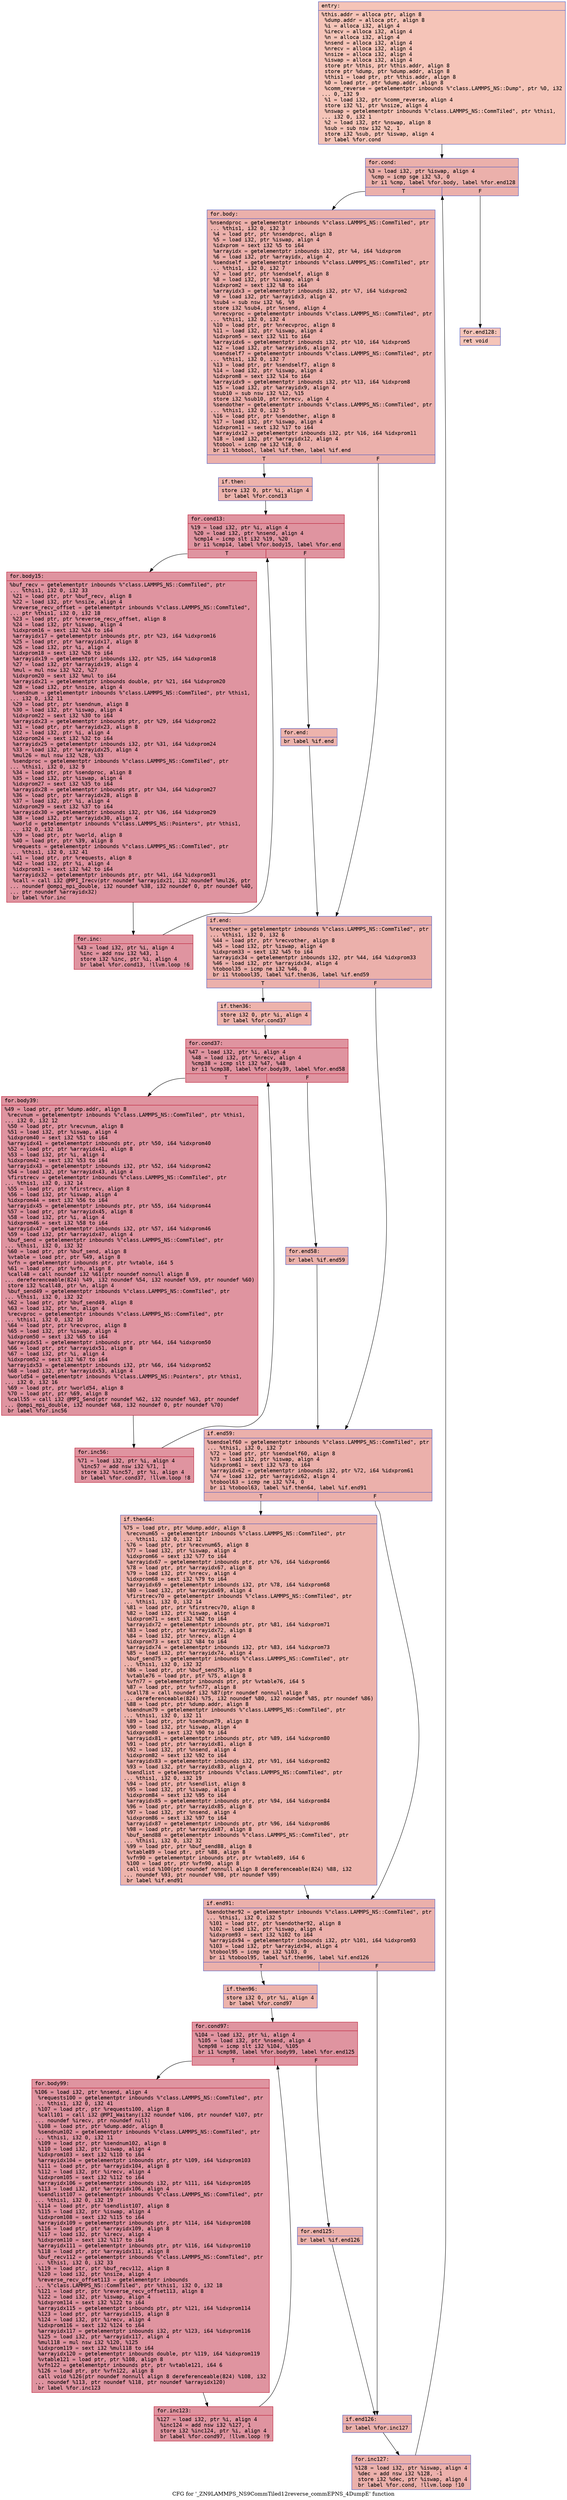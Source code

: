 digraph "CFG for '_ZN9LAMMPS_NS9CommTiled12reverse_commEPNS_4DumpE' function" {
	label="CFG for '_ZN9LAMMPS_NS9CommTiled12reverse_commEPNS_4DumpE' function";

	Node0x55607767ffb0 [shape=record,color="#3d50c3ff", style=filled, fillcolor="#e97a5f70" fontname="Courier",label="{entry:\l|  %this.addr = alloca ptr, align 8\l  %dump.addr = alloca ptr, align 8\l  %i = alloca i32, align 4\l  %irecv = alloca i32, align 4\l  %n = alloca i32, align 4\l  %nsend = alloca i32, align 4\l  %nrecv = alloca i32, align 4\l  %nsize = alloca i32, align 4\l  %iswap = alloca i32, align 4\l  store ptr %this, ptr %this.addr, align 8\l  store ptr %dump, ptr %dump.addr, align 8\l  %this1 = load ptr, ptr %this.addr, align 8\l  %0 = load ptr, ptr %dump.addr, align 8\l  %comm_reverse = getelementptr inbounds %\"class.LAMMPS_NS::Dump\", ptr %0, i32\l... 0, i32 9\l  %1 = load i32, ptr %comm_reverse, align 4\l  store i32 %1, ptr %nsize, align 4\l  %nswap = getelementptr inbounds %\"class.LAMMPS_NS::CommTiled\", ptr %this1,\l... i32 0, i32 1\l  %2 = load i32, ptr %nswap, align 8\l  %sub = sub nsw i32 %2, 1\l  store i32 %sub, ptr %iswap, align 4\l  br label %for.cond\l}"];
	Node0x55607767ffb0 -> Node0x556077684570[tooltip="entry -> for.cond\nProbability 100.00%" ];
	Node0x556077684570 [shape=record,color="#3d50c3ff", style=filled, fillcolor="#d24b4070" fontname="Courier",label="{for.cond:\l|  %3 = load i32, ptr %iswap, align 4\l  %cmp = icmp sge i32 %3, 0\l  br i1 %cmp, label %for.body, label %for.end128\l|{<s0>T|<s1>F}}"];
	Node0x556077684570:s0 -> Node0x556077684790[tooltip="for.cond -> for.body\nProbability 96.88%" ];
	Node0x556077684570:s1 -> Node0x556077684810[tooltip="for.cond -> for.end128\nProbability 3.12%" ];
	Node0x556077684790 [shape=record,color="#3d50c3ff", style=filled, fillcolor="#d24b4070" fontname="Courier",label="{for.body:\l|  %nsendproc = getelementptr inbounds %\"class.LAMMPS_NS::CommTiled\", ptr\l... %this1, i32 0, i32 3\l  %4 = load ptr, ptr %nsendproc, align 8\l  %5 = load i32, ptr %iswap, align 4\l  %idxprom = sext i32 %5 to i64\l  %arrayidx = getelementptr inbounds i32, ptr %4, i64 %idxprom\l  %6 = load i32, ptr %arrayidx, align 4\l  %sendself = getelementptr inbounds %\"class.LAMMPS_NS::CommTiled\", ptr\l... %this1, i32 0, i32 7\l  %7 = load ptr, ptr %sendself, align 8\l  %8 = load i32, ptr %iswap, align 4\l  %idxprom2 = sext i32 %8 to i64\l  %arrayidx3 = getelementptr inbounds i32, ptr %7, i64 %idxprom2\l  %9 = load i32, ptr %arrayidx3, align 4\l  %sub4 = sub nsw i32 %6, %9\l  store i32 %sub4, ptr %nsend, align 4\l  %nrecvproc = getelementptr inbounds %\"class.LAMMPS_NS::CommTiled\", ptr\l... %this1, i32 0, i32 4\l  %10 = load ptr, ptr %nrecvproc, align 8\l  %11 = load i32, ptr %iswap, align 4\l  %idxprom5 = sext i32 %11 to i64\l  %arrayidx6 = getelementptr inbounds i32, ptr %10, i64 %idxprom5\l  %12 = load i32, ptr %arrayidx6, align 4\l  %sendself7 = getelementptr inbounds %\"class.LAMMPS_NS::CommTiled\", ptr\l... %this1, i32 0, i32 7\l  %13 = load ptr, ptr %sendself7, align 8\l  %14 = load i32, ptr %iswap, align 4\l  %idxprom8 = sext i32 %14 to i64\l  %arrayidx9 = getelementptr inbounds i32, ptr %13, i64 %idxprom8\l  %15 = load i32, ptr %arrayidx9, align 4\l  %sub10 = sub nsw i32 %12, %15\l  store i32 %sub10, ptr %nrecv, align 4\l  %sendother = getelementptr inbounds %\"class.LAMMPS_NS::CommTiled\", ptr\l... %this1, i32 0, i32 5\l  %16 = load ptr, ptr %sendother, align 8\l  %17 = load i32, ptr %iswap, align 4\l  %idxprom11 = sext i32 %17 to i64\l  %arrayidx12 = getelementptr inbounds i32, ptr %16, i64 %idxprom11\l  %18 = load i32, ptr %arrayidx12, align 4\l  %tobool = icmp ne i32 %18, 0\l  br i1 %tobool, label %if.then, label %if.end\l|{<s0>T|<s1>F}}"];
	Node0x556077684790:s0 -> Node0x55607768c3f0[tooltip="for.body -> if.then\nProbability 62.50%" ];
	Node0x556077684790:s1 -> Node0x55607768c460[tooltip="for.body -> if.end\nProbability 37.50%" ];
	Node0x55607768c3f0 [shape=record,color="#3d50c3ff", style=filled, fillcolor="#d6524470" fontname="Courier",label="{if.then:\l|  store i32 0, ptr %i, align 4\l  br label %for.cond13\l}"];
	Node0x55607768c3f0 -> Node0x55607768c620[tooltip="if.then -> for.cond13\nProbability 100.00%" ];
	Node0x55607768c620 [shape=record,color="#b70d28ff", style=filled, fillcolor="#b70d2870" fontname="Courier",label="{for.cond13:\l|  %19 = load i32, ptr %i, align 4\l  %20 = load i32, ptr %nsend, align 4\l  %cmp14 = icmp slt i32 %19, %20\l  br i1 %cmp14, label %for.body15, label %for.end\l|{<s0>T|<s1>F}}"];
	Node0x55607768c620:s0 -> Node0x55607768c8c0[tooltip="for.cond13 -> for.body15\nProbability 96.88%" ];
	Node0x55607768c620:s1 -> Node0x55607768c940[tooltip="for.cond13 -> for.end\nProbability 3.12%" ];
	Node0x55607768c8c0 [shape=record,color="#b70d28ff", style=filled, fillcolor="#b70d2870" fontname="Courier",label="{for.body15:\l|  %buf_recv = getelementptr inbounds %\"class.LAMMPS_NS::CommTiled\", ptr\l... %this1, i32 0, i32 33\l  %21 = load ptr, ptr %buf_recv, align 8\l  %22 = load i32, ptr %nsize, align 4\l  %reverse_recv_offset = getelementptr inbounds %\"class.LAMMPS_NS::CommTiled\",\l... ptr %this1, i32 0, i32 18\l  %23 = load ptr, ptr %reverse_recv_offset, align 8\l  %24 = load i32, ptr %iswap, align 4\l  %idxprom16 = sext i32 %24 to i64\l  %arrayidx17 = getelementptr inbounds ptr, ptr %23, i64 %idxprom16\l  %25 = load ptr, ptr %arrayidx17, align 8\l  %26 = load i32, ptr %i, align 4\l  %idxprom18 = sext i32 %26 to i64\l  %arrayidx19 = getelementptr inbounds i32, ptr %25, i64 %idxprom18\l  %27 = load i32, ptr %arrayidx19, align 4\l  %mul = mul nsw i32 %22, %27\l  %idxprom20 = sext i32 %mul to i64\l  %arrayidx21 = getelementptr inbounds double, ptr %21, i64 %idxprom20\l  %28 = load i32, ptr %nsize, align 4\l  %sendnum = getelementptr inbounds %\"class.LAMMPS_NS::CommTiled\", ptr %this1,\l... i32 0, i32 11\l  %29 = load ptr, ptr %sendnum, align 8\l  %30 = load i32, ptr %iswap, align 4\l  %idxprom22 = sext i32 %30 to i64\l  %arrayidx23 = getelementptr inbounds ptr, ptr %29, i64 %idxprom22\l  %31 = load ptr, ptr %arrayidx23, align 8\l  %32 = load i32, ptr %i, align 4\l  %idxprom24 = sext i32 %32 to i64\l  %arrayidx25 = getelementptr inbounds i32, ptr %31, i64 %idxprom24\l  %33 = load i32, ptr %arrayidx25, align 4\l  %mul26 = mul nsw i32 %28, %33\l  %sendproc = getelementptr inbounds %\"class.LAMMPS_NS::CommTiled\", ptr\l... %this1, i32 0, i32 9\l  %34 = load ptr, ptr %sendproc, align 8\l  %35 = load i32, ptr %iswap, align 4\l  %idxprom27 = sext i32 %35 to i64\l  %arrayidx28 = getelementptr inbounds ptr, ptr %34, i64 %idxprom27\l  %36 = load ptr, ptr %arrayidx28, align 8\l  %37 = load i32, ptr %i, align 4\l  %idxprom29 = sext i32 %37 to i64\l  %arrayidx30 = getelementptr inbounds i32, ptr %36, i64 %idxprom29\l  %38 = load i32, ptr %arrayidx30, align 4\l  %world = getelementptr inbounds %\"class.LAMMPS_NS::Pointers\", ptr %this1,\l... i32 0, i32 16\l  %39 = load ptr, ptr %world, align 8\l  %40 = load ptr, ptr %39, align 8\l  %requests = getelementptr inbounds %\"class.LAMMPS_NS::CommTiled\", ptr\l... %this1, i32 0, i32 41\l  %41 = load ptr, ptr %requests, align 8\l  %42 = load i32, ptr %i, align 4\l  %idxprom31 = sext i32 %42 to i64\l  %arrayidx32 = getelementptr inbounds ptr, ptr %41, i64 %idxprom31\l  %call = call i32 @MPI_Irecv(ptr noundef %arrayidx21, i32 noundef %mul26, ptr\l... noundef @ompi_mpi_double, i32 noundef %38, i32 noundef 0, ptr noundef %40,\l... ptr noundef %arrayidx32)\l  br label %for.inc\l}"];
	Node0x55607768c8c0 -> Node0x55607768eda0[tooltip="for.body15 -> for.inc\nProbability 100.00%" ];
	Node0x55607768eda0 [shape=record,color="#b70d28ff", style=filled, fillcolor="#b70d2870" fontname="Courier",label="{for.inc:\l|  %43 = load i32, ptr %i, align 4\l  %inc = add nsw i32 %43, 1\l  store i32 %inc, ptr %i, align 4\l  br label %for.cond13, !llvm.loop !6\l}"];
	Node0x55607768eda0 -> Node0x55607768c620[tooltip="for.inc -> for.cond13\nProbability 100.00%" ];
	Node0x55607768c940 [shape=record,color="#3d50c3ff", style=filled, fillcolor="#d6524470" fontname="Courier",label="{for.end:\l|  br label %if.end\l}"];
	Node0x55607768c940 -> Node0x55607768c460[tooltip="for.end -> if.end\nProbability 100.00%" ];
	Node0x55607768c460 [shape=record,color="#3d50c3ff", style=filled, fillcolor="#d24b4070" fontname="Courier",label="{if.end:\l|  %recvother = getelementptr inbounds %\"class.LAMMPS_NS::CommTiled\", ptr\l... %this1, i32 0, i32 6\l  %44 = load ptr, ptr %recvother, align 8\l  %45 = load i32, ptr %iswap, align 4\l  %idxprom33 = sext i32 %45 to i64\l  %arrayidx34 = getelementptr inbounds i32, ptr %44, i64 %idxprom33\l  %46 = load i32, ptr %arrayidx34, align 4\l  %tobool35 = icmp ne i32 %46, 0\l  br i1 %tobool35, label %if.then36, label %if.end59\l|{<s0>T|<s1>F}}"];
	Node0x55607768c460:s0 -> Node0x55607768f590[tooltip="if.end -> if.then36\nProbability 62.50%" ];
	Node0x55607768c460:s1 -> Node0x55607768f610[tooltip="if.end -> if.end59\nProbability 37.50%" ];
	Node0x55607768f590 [shape=record,color="#3d50c3ff", style=filled, fillcolor="#d6524470" fontname="Courier",label="{if.then36:\l|  store i32 0, ptr %i, align 4\l  br label %for.cond37\l}"];
	Node0x55607768f590 -> Node0x55607768f7e0[tooltip="if.then36 -> for.cond37\nProbability 100.00%" ];
	Node0x55607768f7e0 [shape=record,color="#b70d28ff", style=filled, fillcolor="#b70d2870" fontname="Courier",label="{for.cond37:\l|  %47 = load i32, ptr %i, align 4\l  %48 = load i32, ptr %nrecv, align 4\l  %cmp38 = icmp slt i32 %47, %48\l  br i1 %cmp38, label %for.body39, label %for.end58\l|{<s0>T|<s1>F}}"];
	Node0x55607768f7e0:s0 -> Node0x556077690290[tooltip="for.cond37 -> for.body39\nProbability 96.88%" ];
	Node0x55607768f7e0:s1 -> Node0x556077690310[tooltip="for.cond37 -> for.end58\nProbability 3.12%" ];
	Node0x556077690290 [shape=record,color="#b70d28ff", style=filled, fillcolor="#b70d2870" fontname="Courier",label="{for.body39:\l|  %49 = load ptr, ptr %dump.addr, align 8\l  %recvnum = getelementptr inbounds %\"class.LAMMPS_NS::CommTiled\", ptr %this1,\l... i32 0, i32 12\l  %50 = load ptr, ptr %recvnum, align 8\l  %51 = load i32, ptr %iswap, align 4\l  %idxprom40 = sext i32 %51 to i64\l  %arrayidx41 = getelementptr inbounds ptr, ptr %50, i64 %idxprom40\l  %52 = load ptr, ptr %arrayidx41, align 8\l  %53 = load i32, ptr %i, align 4\l  %idxprom42 = sext i32 %53 to i64\l  %arrayidx43 = getelementptr inbounds i32, ptr %52, i64 %idxprom42\l  %54 = load i32, ptr %arrayidx43, align 4\l  %firstrecv = getelementptr inbounds %\"class.LAMMPS_NS::CommTiled\", ptr\l... %this1, i32 0, i32 14\l  %55 = load ptr, ptr %firstrecv, align 8\l  %56 = load i32, ptr %iswap, align 4\l  %idxprom44 = sext i32 %56 to i64\l  %arrayidx45 = getelementptr inbounds ptr, ptr %55, i64 %idxprom44\l  %57 = load ptr, ptr %arrayidx45, align 8\l  %58 = load i32, ptr %i, align 4\l  %idxprom46 = sext i32 %58 to i64\l  %arrayidx47 = getelementptr inbounds i32, ptr %57, i64 %idxprom46\l  %59 = load i32, ptr %arrayidx47, align 4\l  %buf_send = getelementptr inbounds %\"class.LAMMPS_NS::CommTiled\", ptr\l... %this1, i32 0, i32 32\l  %60 = load ptr, ptr %buf_send, align 8\l  %vtable = load ptr, ptr %49, align 8\l  %vfn = getelementptr inbounds ptr, ptr %vtable, i64 5\l  %61 = load ptr, ptr %vfn, align 8\l  %call48 = call noundef i32 %61(ptr noundef nonnull align 8\l... dereferenceable(824) %49, i32 noundef %54, i32 noundef %59, ptr noundef %60)\l  store i32 %call48, ptr %n, align 4\l  %buf_send49 = getelementptr inbounds %\"class.LAMMPS_NS::CommTiled\", ptr\l... %this1, i32 0, i32 32\l  %62 = load ptr, ptr %buf_send49, align 8\l  %63 = load i32, ptr %n, align 4\l  %recvproc = getelementptr inbounds %\"class.LAMMPS_NS::CommTiled\", ptr\l... %this1, i32 0, i32 10\l  %64 = load ptr, ptr %recvproc, align 8\l  %65 = load i32, ptr %iswap, align 4\l  %idxprom50 = sext i32 %65 to i64\l  %arrayidx51 = getelementptr inbounds ptr, ptr %64, i64 %idxprom50\l  %66 = load ptr, ptr %arrayidx51, align 8\l  %67 = load i32, ptr %i, align 4\l  %idxprom52 = sext i32 %67 to i64\l  %arrayidx53 = getelementptr inbounds i32, ptr %66, i64 %idxprom52\l  %68 = load i32, ptr %arrayidx53, align 4\l  %world54 = getelementptr inbounds %\"class.LAMMPS_NS::Pointers\", ptr %this1,\l... i32 0, i32 16\l  %69 = load ptr, ptr %world54, align 8\l  %70 = load ptr, ptr %69, align 8\l  %call55 = call i32 @MPI_Send(ptr noundef %62, i32 noundef %63, ptr noundef\l... @ompi_mpi_double, i32 noundef %68, i32 noundef 0, ptr noundef %70)\l  br label %for.inc56\l}"];
	Node0x556077690290 -> Node0x5560776928d0[tooltip="for.body39 -> for.inc56\nProbability 100.00%" ];
	Node0x5560776928d0 [shape=record,color="#b70d28ff", style=filled, fillcolor="#b70d2870" fontname="Courier",label="{for.inc56:\l|  %71 = load i32, ptr %i, align 4\l  %inc57 = add nsw i32 %71, 1\l  store i32 %inc57, ptr %i, align 4\l  br label %for.cond37, !llvm.loop !8\l}"];
	Node0x5560776928d0 -> Node0x55607768f7e0[tooltip="for.inc56 -> for.cond37\nProbability 100.00%" ];
	Node0x556077690310 [shape=record,color="#3d50c3ff", style=filled, fillcolor="#d6524470" fontname="Courier",label="{for.end58:\l|  br label %if.end59\l}"];
	Node0x556077690310 -> Node0x55607768f610[tooltip="for.end58 -> if.end59\nProbability 100.00%" ];
	Node0x55607768f610 [shape=record,color="#3d50c3ff", style=filled, fillcolor="#d24b4070" fontname="Courier",label="{if.end59:\l|  %sendself60 = getelementptr inbounds %\"class.LAMMPS_NS::CommTiled\", ptr\l... %this1, i32 0, i32 7\l  %72 = load ptr, ptr %sendself60, align 8\l  %73 = load i32, ptr %iswap, align 4\l  %idxprom61 = sext i32 %73 to i64\l  %arrayidx62 = getelementptr inbounds i32, ptr %72, i64 %idxprom61\l  %74 = load i32, ptr %arrayidx62, align 4\l  %tobool63 = icmp ne i32 %74, 0\l  br i1 %tobool63, label %if.then64, label %if.end91\l|{<s0>T|<s1>F}}"];
	Node0x55607768f610:s0 -> Node0x556077693210[tooltip="if.end59 -> if.then64\nProbability 62.50%" ];
	Node0x55607768f610:s1 -> Node0x556077693290[tooltip="if.end59 -> if.end91\nProbability 37.50%" ];
	Node0x556077693210 [shape=record,color="#3d50c3ff", style=filled, fillcolor="#d6524470" fontname="Courier",label="{if.then64:\l|  %75 = load ptr, ptr %dump.addr, align 8\l  %recvnum65 = getelementptr inbounds %\"class.LAMMPS_NS::CommTiled\", ptr\l... %this1, i32 0, i32 12\l  %76 = load ptr, ptr %recvnum65, align 8\l  %77 = load i32, ptr %iswap, align 4\l  %idxprom66 = sext i32 %77 to i64\l  %arrayidx67 = getelementptr inbounds ptr, ptr %76, i64 %idxprom66\l  %78 = load ptr, ptr %arrayidx67, align 8\l  %79 = load i32, ptr %nrecv, align 4\l  %idxprom68 = sext i32 %79 to i64\l  %arrayidx69 = getelementptr inbounds i32, ptr %78, i64 %idxprom68\l  %80 = load i32, ptr %arrayidx69, align 4\l  %firstrecv70 = getelementptr inbounds %\"class.LAMMPS_NS::CommTiled\", ptr\l... %this1, i32 0, i32 14\l  %81 = load ptr, ptr %firstrecv70, align 8\l  %82 = load i32, ptr %iswap, align 4\l  %idxprom71 = sext i32 %82 to i64\l  %arrayidx72 = getelementptr inbounds ptr, ptr %81, i64 %idxprom71\l  %83 = load ptr, ptr %arrayidx72, align 8\l  %84 = load i32, ptr %nrecv, align 4\l  %idxprom73 = sext i32 %84 to i64\l  %arrayidx74 = getelementptr inbounds i32, ptr %83, i64 %idxprom73\l  %85 = load i32, ptr %arrayidx74, align 4\l  %buf_send75 = getelementptr inbounds %\"class.LAMMPS_NS::CommTiled\", ptr\l... %this1, i32 0, i32 32\l  %86 = load ptr, ptr %buf_send75, align 8\l  %vtable76 = load ptr, ptr %75, align 8\l  %vfn77 = getelementptr inbounds ptr, ptr %vtable76, i64 5\l  %87 = load ptr, ptr %vfn77, align 8\l  %call78 = call noundef i32 %87(ptr noundef nonnull align 8\l... dereferenceable(824) %75, i32 noundef %80, i32 noundef %85, ptr noundef %86)\l  %88 = load ptr, ptr %dump.addr, align 8\l  %sendnum79 = getelementptr inbounds %\"class.LAMMPS_NS::CommTiled\", ptr\l... %this1, i32 0, i32 11\l  %89 = load ptr, ptr %sendnum79, align 8\l  %90 = load i32, ptr %iswap, align 4\l  %idxprom80 = sext i32 %90 to i64\l  %arrayidx81 = getelementptr inbounds ptr, ptr %89, i64 %idxprom80\l  %91 = load ptr, ptr %arrayidx81, align 8\l  %92 = load i32, ptr %nsend, align 4\l  %idxprom82 = sext i32 %92 to i64\l  %arrayidx83 = getelementptr inbounds i32, ptr %91, i64 %idxprom82\l  %93 = load i32, ptr %arrayidx83, align 4\l  %sendlist = getelementptr inbounds %\"class.LAMMPS_NS::CommTiled\", ptr\l... %this1, i32 0, i32 19\l  %94 = load ptr, ptr %sendlist, align 8\l  %95 = load i32, ptr %iswap, align 4\l  %idxprom84 = sext i32 %95 to i64\l  %arrayidx85 = getelementptr inbounds ptr, ptr %94, i64 %idxprom84\l  %96 = load ptr, ptr %arrayidx85, align 8\l  %97 = load i32, ptr %nsend, align 4\l  %idxprom86 = sext i32 %97 to i64\l  %arrayidx87 = getelementptr inbounds ptr, ptr %96, i64 %idxprom86\l  %98 = load ptr, ptr %arrayidx87, align 8\l  %buf_send88 = getelementptr inbounds %\"class.LAMMPS_NS::CommTiled\", ptr\l... %this1, i32 0, i32 32\l  %99 = load ptr, ptr %buf_send88, align 8\l  %vtable89 = load ptr, ptr %88, align 8\l  %vfn90 = getelementptr inbounds ptr, ptr %vtable89, i64 6\l  %100 = load ptr, ptr %vfn90, align 8\l  call void %100(ptr noundef nonnull align 8 dereferenceable(824) %88, i32\l... noundef %93, ptr noundef %98, ptr noundef %99)\l  br label %if.end91\l}"];
	Node0x556077693210 -> Node0x556077693290[tooltip="if.then64 -> if.end91\nProbability 100.00%" ];
	Node0x556077693290 [shape=record,color="#3d50c3ff", style=filled, fillcolor="#d24b4070" fontname="Courier",label="{if.end91:\l|  %sendother92 = getelementptr inbounds %\"class.LAMMPS_NS::CommTiled\", ptr\l... %this1, i32 0, i32 5\l  %101 = load ptr, ptr %sendother92, align 8\l  %102 = load i32, ptr %iswap, align 4\l  %idxprom93 = sext i32 %102 to i64\l  %arrayidx94 = getelementptr inbounds i32, ptr %101, i64 %idxprom93\l  %103 = load i32, ptr %arrayidx94, align 4\l  %tobool95 = icmp ne i32 %103, 0\l  br i1 %tobool95, label %if.then96, label %if.end126\l|{<s0>T|<s1>F}}"];
	Node0x556077693290:s0 -> Node0x556077696500[tooltip="if.end91 -> if.then96\nProbability 62.50%" ];
	Node0x556077693290:s1 -> Node0x556077696580[tooltip="if.end91 -> if.end126\nProbability 37.50%" ];
	Node0x556077696500 [shape=record,color="#3d50c3ff", style=filled, fillcolor="#d6524470" fontname="Courier",label="{if.then96:\l|  store i32 0, ptr %i, align 4\l  br label %for.cond97\l}"];
	Node0x556077696500 -> Node0x556077696750[tooltip="if.then96 -> for.cond97\nProbability 100.00%" ];
	Node0x556077696750 [shape=record,color="#b70d28ff", style=filled, fillcolor="#b70d2870" fontname="Courier",label="{for.cond97:\l|  %104 = load i32, ptr %i, align 4\l  %105 = load i32, ptr %nsend, align 4\l  %cmp98 = icmp slt i32 %104, %105\l  br i1 %cmp98, label %for.body99, label %for.end125\l|{<s0>T|<s1>F}}"];
	Node0x556077696750:s0 -> Node0x5560776969d0[tooltip="for.cond97 -> for.body99\nProbability 96.88%" ];
	Node0x556077696750:s1 -> Node0x556077696a50[tooltip="for.cond97 -> for.end125\nProbability 3.12%" ];
	Node0x5560776969d0 [shape=record,color="#b70d28ff", style=filled, fillcolor="#b70d2870" fontname="Courier",label="{for.body99:\l|  %106 = load i32, ptr %nsend, align 4\l  %requests100 = getelementptr inbounds %\"class.LAMMPS_NS::CommTiled\", ptr\l... %this1, i32 0, i32 41\l  %107 = load ptr, ptr %requests100, align 8\l  %call101 = call i32 @MPI_Waitany(i32 noundef %106, ptr noundef %107, ptr\l... noundef %irecv, ptr noundef null)\l  %108 = load ptr, ptr %dump.addr, align 8\l  %sendnum102 = getelementptr inbounds %\"class.LAMMPS_NS::CommTiled\", ptr\l... %this1, i32 0, i32 11\l  %109 = load ptr, ptr %sendnum102, align 8\l  %110 = load i32, ptr %iswap, align 4\l  %idxprom103 = sext i32 %110 to i64\l  %arrayidx104 = getelementptr inbounds ptr, ptr %109, i64 %idxprom103\l  %111 = load ptr, ptr %arrayidx104, align 8\l  %112 = load i32, ptr %irecv, align 4\l  %idxprom105 = sext i32 %112 to i64\l  %arrayidx106 = getelementptr inbounds i32, ptr %111, i64 %idxprom105\l  %113 = load i32, ptr %arrayidx106, align 4\l  %sendlist107 = getelementptr inbounds %\"class.LAMMPS_NS::CommTiled\", ptr\l... %this1, i32 0, i32 19\l  %114 = load ptr, ptr %sendlist107, align 8\l  %115 = load i32, ptr %iswap, align 4\l  %idxprom108 = sext i32 %115 to i64\l  %arrayidx109 = getelementptr inbounds ptr, ptr %114, i64 %idxprom108\l  %116 = load ptr, ptr %arrayidx109, align 8\l  %117 = load i32, ptr %irecv, align 4\l  %idxprom110 = sext i32 %117 to i64\l  %arrayidx111 = getelementptr inbounds ptr, ptr %116, i64 %idxprom110\l  %118 = load ptr, ptr %arrayidx111, align 8\l  %buf_recv112 = getelementptr inbounds %\"class.LAMMPS_NS::CommTiled\", ptr\l... %this1, i32 0, i32 33\l  %119 = load ptr, ptr %buf_recv112, align 8\l  %120 = load i32, ptr %nsize, align 4\l  %reverse_recv_offset113 = getelementptr inbounds\l... %\"class.LAMMPS_NS::CommTiled\", ptr %this1, i32 0, i32 18\l  %121 = load ptr, ptr %reverse_recv_offset113, align 8\l  %122 = load i32, ptr %iswap, align 4\l  %idxprom114 = sext i32 %122 to i64\l  %arrayidx115 = getelementptr inbounds ptr, ptr %121, i64 %idxprom114\l  %123 = load ptr, ptr %arrayidx115, align 8\l  %124 = load i32, ptr %irecv, align 4\l  %idxprom116 = sext i32 %124 to i64\l  %arrayidx117 = getelementptr inbounds i32, ptr %123, i64 %idxprom116\l  %125 = load i32, ptr %arrayidx117, align 4\l  %mul118 = mul nsw i32 %120, %125\l  %idxprom119 = sext i32 %mul118 to i64\l  %arrayidx120 = getelementptr inbounds double, ptr %119, i64 %idxprom119\l  %vtable121 = load ptr, ptr %108, align 8\l  %vfn122 = getelementptr inbounds ptr, ptr %vtable121, i64 6\l  %126 = load ptr, ptr %vfn122, align 8\l  call void %126(ptr noundef nonnull align 8 dereferenceable(824) %108, i32\l... noundef %113, ptr noundef %118, ptr noundef %arrayidx120)\l  br label %for.inc123\l}"];
	Node0x5560776969d0 -> Node0x556077698a20[tooltip="for.body99 -> for.inc123\nProbability 100.00%" ];
	Node0x556077698a20 [shape=record,color="#b70d28ff", style=filled, fillcolor="#b70d2870" fontname="Courier",label="{for.inc123:\l|  %127 = load i32, ptr %i, align 4\l  %inc124 = add nsw i32 %127, 1\l  store i32 %inc124, ptr %i, align 4\l  br label %for.cond97, !llvm.loop !9\l}"];
	Node0x556077698a20 -> Node0x556077696750[tooltip="for.inc123 -> for.cond97\nProbability 100.00%" ];
	Node0x556077696a50 [shape=record,color="#3d50c3ff", style=filled, fillcolor="#d6524470" fontname="Courier",label="{for.end125:\l|  br label %if.end126\l}"];
	Node0x556077696a50 -> Node0x556077696580[tooltip="for.end125 -> if.end126\nProbability 100.00%" ];
	Node0x556077696580 [shape=record,color="#3d50c3ff", style=filled, fillcolor="#d24b4070" fontname="Courier",label="{if.end126:\l|  br label %for.inc127\l}"];
	Node0x556077696580 -> Node0x556077698ec0[tooltip="if.end126 -> for.inc127\nProbability 100.00%" ];
	Node0x556077698ec0 [shape=record,color="#3d50c3ff", style=filled, fillcolor="#d24b4070" fontname="Courier",label="{for.inc127:\l|  %128 = load i32, ptr %iswap, align 4\l  %dec = add nsw i32 %128, -1\l  store i32 %dec, ptr %iswap, align 4\l  br label %for.cond, !llvm.loop !10\l}"];
	Node0x556077698ec0 -> Node0x556077684570[tooltip="for.inc127 -> for.cond\nProbability 100.00%" ];
	Node0x556077684810 [shape=record,color="#3d50c3ff", style=filled, fillcolor="#e97a5f70" fontname="Courier",label="{for.end128:\l|  ret void\l}"];
}
